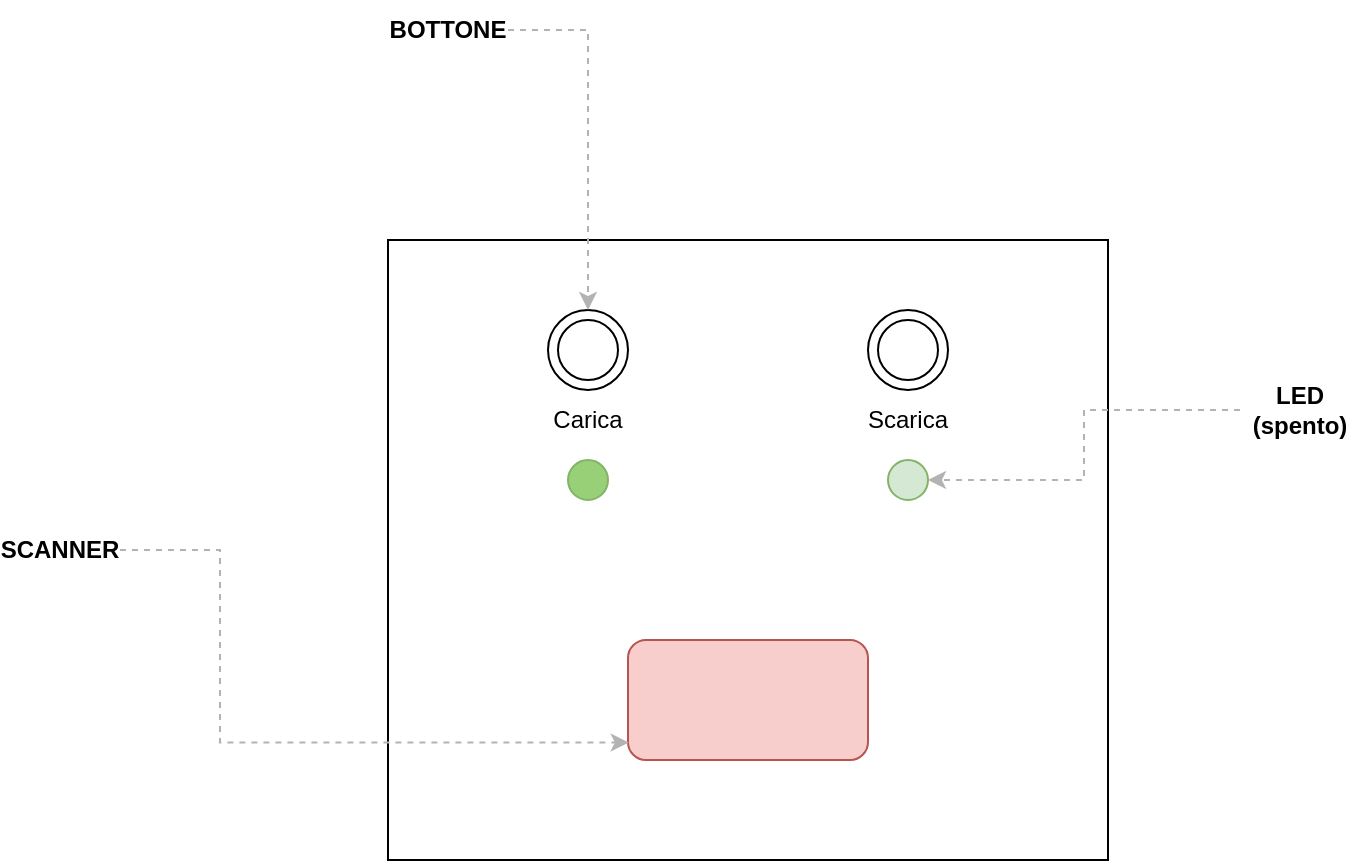 <mxfile version="20.3.0" type="device"><diagram id="7ZkiEf55xfm5s-t5a4LN" name="Pagina-1"><mxGraphModel dx="946" dy="701" grid="1" gridSize="10" guides="1" tooltips="1" connect="1" arrows="1" fold="1" page="1" pageScale="1" pageWidth="827" pageHeight="1169" math="0" shadow="0"><root><mxCell id="0"/><mxCell id="1" parent="0"/><mxCell id="RC7JA74bwe6Ak4zsY7Yg-3" value="" style="rounded=0;whiteSpace=wrap;html=1;" vertex="1" parent="1"><mxGeometry x="234" y="250" width="360" height="310" as="geometry"/></mxCell><mxCell id="RC7JA74bwe6Ak4zsY7Yg-5" value="Carica" style="text;html=1;strokeColor=none;fillColor=none;align=center;verticalAlign=middle;whiteSpace=wrap;rounded=0;" vertex="1" parent="1"><mxGeometry x="304" y="325" width="60" height="30" as="geometry"/></mxCell><mxCell id="RC7JA74bwe6Ak4zsY7Yg-6" value="" style="ellipse;whiteSpace=wrap;html=1;aspect=fixed;" vertex="1" parent="1"><mxGeometry x="314" y="285" width="40" height="40" as="geometry"/></mxCell><mxCell id="RC7JA74bwe6Ak4zsY7Yg-4" value="" style="ellipse;whiteSpace=wrap;html=1;aspect=fixed;" vertex="1" parent="1"><mxGeometry x="319" y="290" width="30" height="30" as="geometry"/></mxCell><mxCell id="RC7JA74bwe6Ak4zsY7Yg-7" value="Scarica" style="text;html=1;strokeColor=none;fillColor=none;align=center;verticalAlign=middle;whiteSpace=wrap;rounded=0;" vertex="1" parent="1"><mxGeometry x="464" y="325" width="60" height="30" as="geometry"/></mxCell><mxCell id="RC7JA74bwe6Ak4zsY7Yg-8" value="" style="ellipse;whiteSpace=wrap;html=1;aspect=fixed;" vertex="1" parent="1"><mxGeometry x="474" y="285" width="40" height="40" as="geometry"/></mxCell><mxCell id="RC7JA74bwe6Ak4zsY7Yg-9" value="" style="ellipse;whiteSpace=wrap;html=1;aspect=fixed;" vertex="1" parent="1"><mxGeometry x="479" y="290" width="30" height="30" as="geometry"/></mxCell><mxCell id="RC7JA74bwe6Ak4zsY7Yg-10" value="" style="ellipse;whiteSpace=wrap;html=1;aspect=fixed;fillColor=#97D077;strokeColor=#82b366;" vertex="1" parent="1"><mxGeometry x="324" y="360" width="20" height="20" as="geometry"/></mxCell><mxCell id="RC7JA74bwe6Ak4zsY7Yg-11" value="" style="ellipse;whiteSpace=wrap;html=1;aspect=fixed;fillColor=#d5e8d4;strokeColor=#82b366;" vertex="1" parent="1"><mxGeometry x="484" y="360" width="20" height="20" as="geometry"/></mxCell><mxCell id="RC7JA74bwe6Ak4zsY7Yg-12" value="" style="rounded=1;whiteSpace=wrap;html=1;fillColor=#f8cecc;strokeColor=#b85450;" vertex="1" parent="1"><mxGeometry x="354" y="450" width="120" height="60" as="geometry"/></mxCell><mxCell id="RC7JA74bwe6Ak4zsY7Yg-17" style="edgeStyle=orthogonalEdgeStyle;rounded=0;orthogonalLoop=1;jettySize=auto;html=1;entryX=0.003;entryY=0.855;entryDx=0;entryDy=0;entryPerimeter=0;strokeColor=#B3B3B3;dashed=1;" edge="1" parent="1" source="RC7JA74bwe6Ak4zsY7Yg-16" target="RC7JA74bwe6Ak4zsY7Yg-12"><mxGeometry relative="1" as="geometry"><Array as="points"><mxPoint x="150" y="405"/><mxPoint x="150" y="501"/></Array></mxGeometry></mxCell><mxCell id="RC7JA74bwe6Ak4zsY7Yg-16" value="&lt;b&gt;SCANNER&lt;/b&gt;" style="text;html=1;strokeColor=none;fillColor=none;align=center;verticalAlign=middle;whiteSpace=wrap;rounded=0;" vertex="1" parent="1"><mxGeometry x="40" y="390" width="60" height="30" as="geometry"/></mxCell><mxCell id="RC7JA74bwe6Ak4zsY7Yg-19" style="edgeStyle=orthogonalEdgeStyle;rounded=0;orthogonalLoop=1;jettySize=auto;html=1;entryX=0.5;entryY=0;entryDx=0;entryDy=0;strokeColor=#B3B3B3;dashed=1;" edge="1" parent="1" source="RC7JA74bwe6Ak4zsY7Yg-18" target="RC7JA74bwe6Ak4zsY7Yg-6"><mxGeometry relative="1" as="geometry"/></mxCell><mxCell id="RC7JA74bwe6Ak4zsY7Yg-18" value="&lt;b&gt;BOTTONE&lt;/b&gt;" style="text;html=1;strokeColor=none;fillColor=none;align=center;verticalAlign=middle;whiteSpace=wrap;rounded=0;" vertex="1" parent="1"><mxGeometry x="234" y="130" width="60" height="30" as="geometry"/></mxCell><mxCell id="RC7JA74bwe6Ak4zsY7Yg-21" style="edgeStyle=orthogonalEdgeStyle;rounded=0;orthogonalLoop=1;jettySize=auto;html=1;entryX=1;entryY=0.5;entryDx=0;entryDy=0;strokeColor=#B3B3B3;dashed=1;" edge="1" parent="1" source="RC7JA74bwe6Ak4zsY7Yg-20" target="RC7JA74bwe6Ak4zsY7Yg-11"><mxGeometry relative="1" as="geometry"/></mxCell><mxCell id="RC7JA74bwe6Ak4zsY7Yg-20" value="&lt;b&gt;LED (spento)&lt;/b&gt;" style="text;html=1;strokeColor=none;fillColor=none;align=center;verticalAlign=middle;whiteSpace=wrap;rounded=0;" vertex="1" parent="1"><mxGeometry x="660" y="320" width="60" height="30" as="geometry"/></mxCell></root></mxGraphModel></diagram></mxfile>
